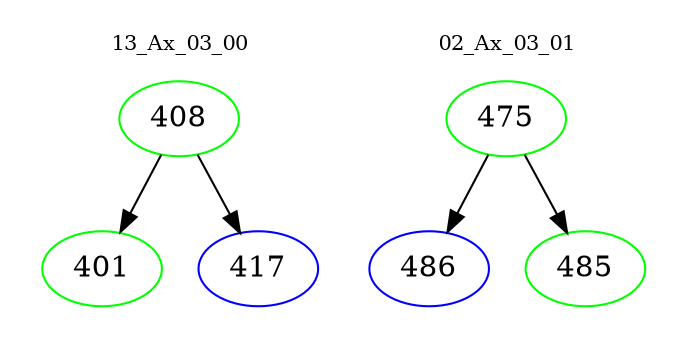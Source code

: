 digraph{
subgraph cluster_0 {
color = white
label = "13_Ax_03_00";
fontsize=10;
T0_408 [label="408", color="green"]
T0_408 -> T0_401 [color="black"]
T0_401 [label="401", color="green"]
T0_408 -> T0_417 [color="black"]
T0_417 [label="417", color="blue"]
}
subgraph cluster_1 {
color = white
label = "02_Ax_03_01";
fontsize=10;
T1_475 [label="475", color="green"]
T1_475 -> T1_486 [color="black"]
T1_486 [label="486", color="blue"]
T1_475 -> T1_485 [color="black"]
T1_485 [label="485", color="green"]
}
}
